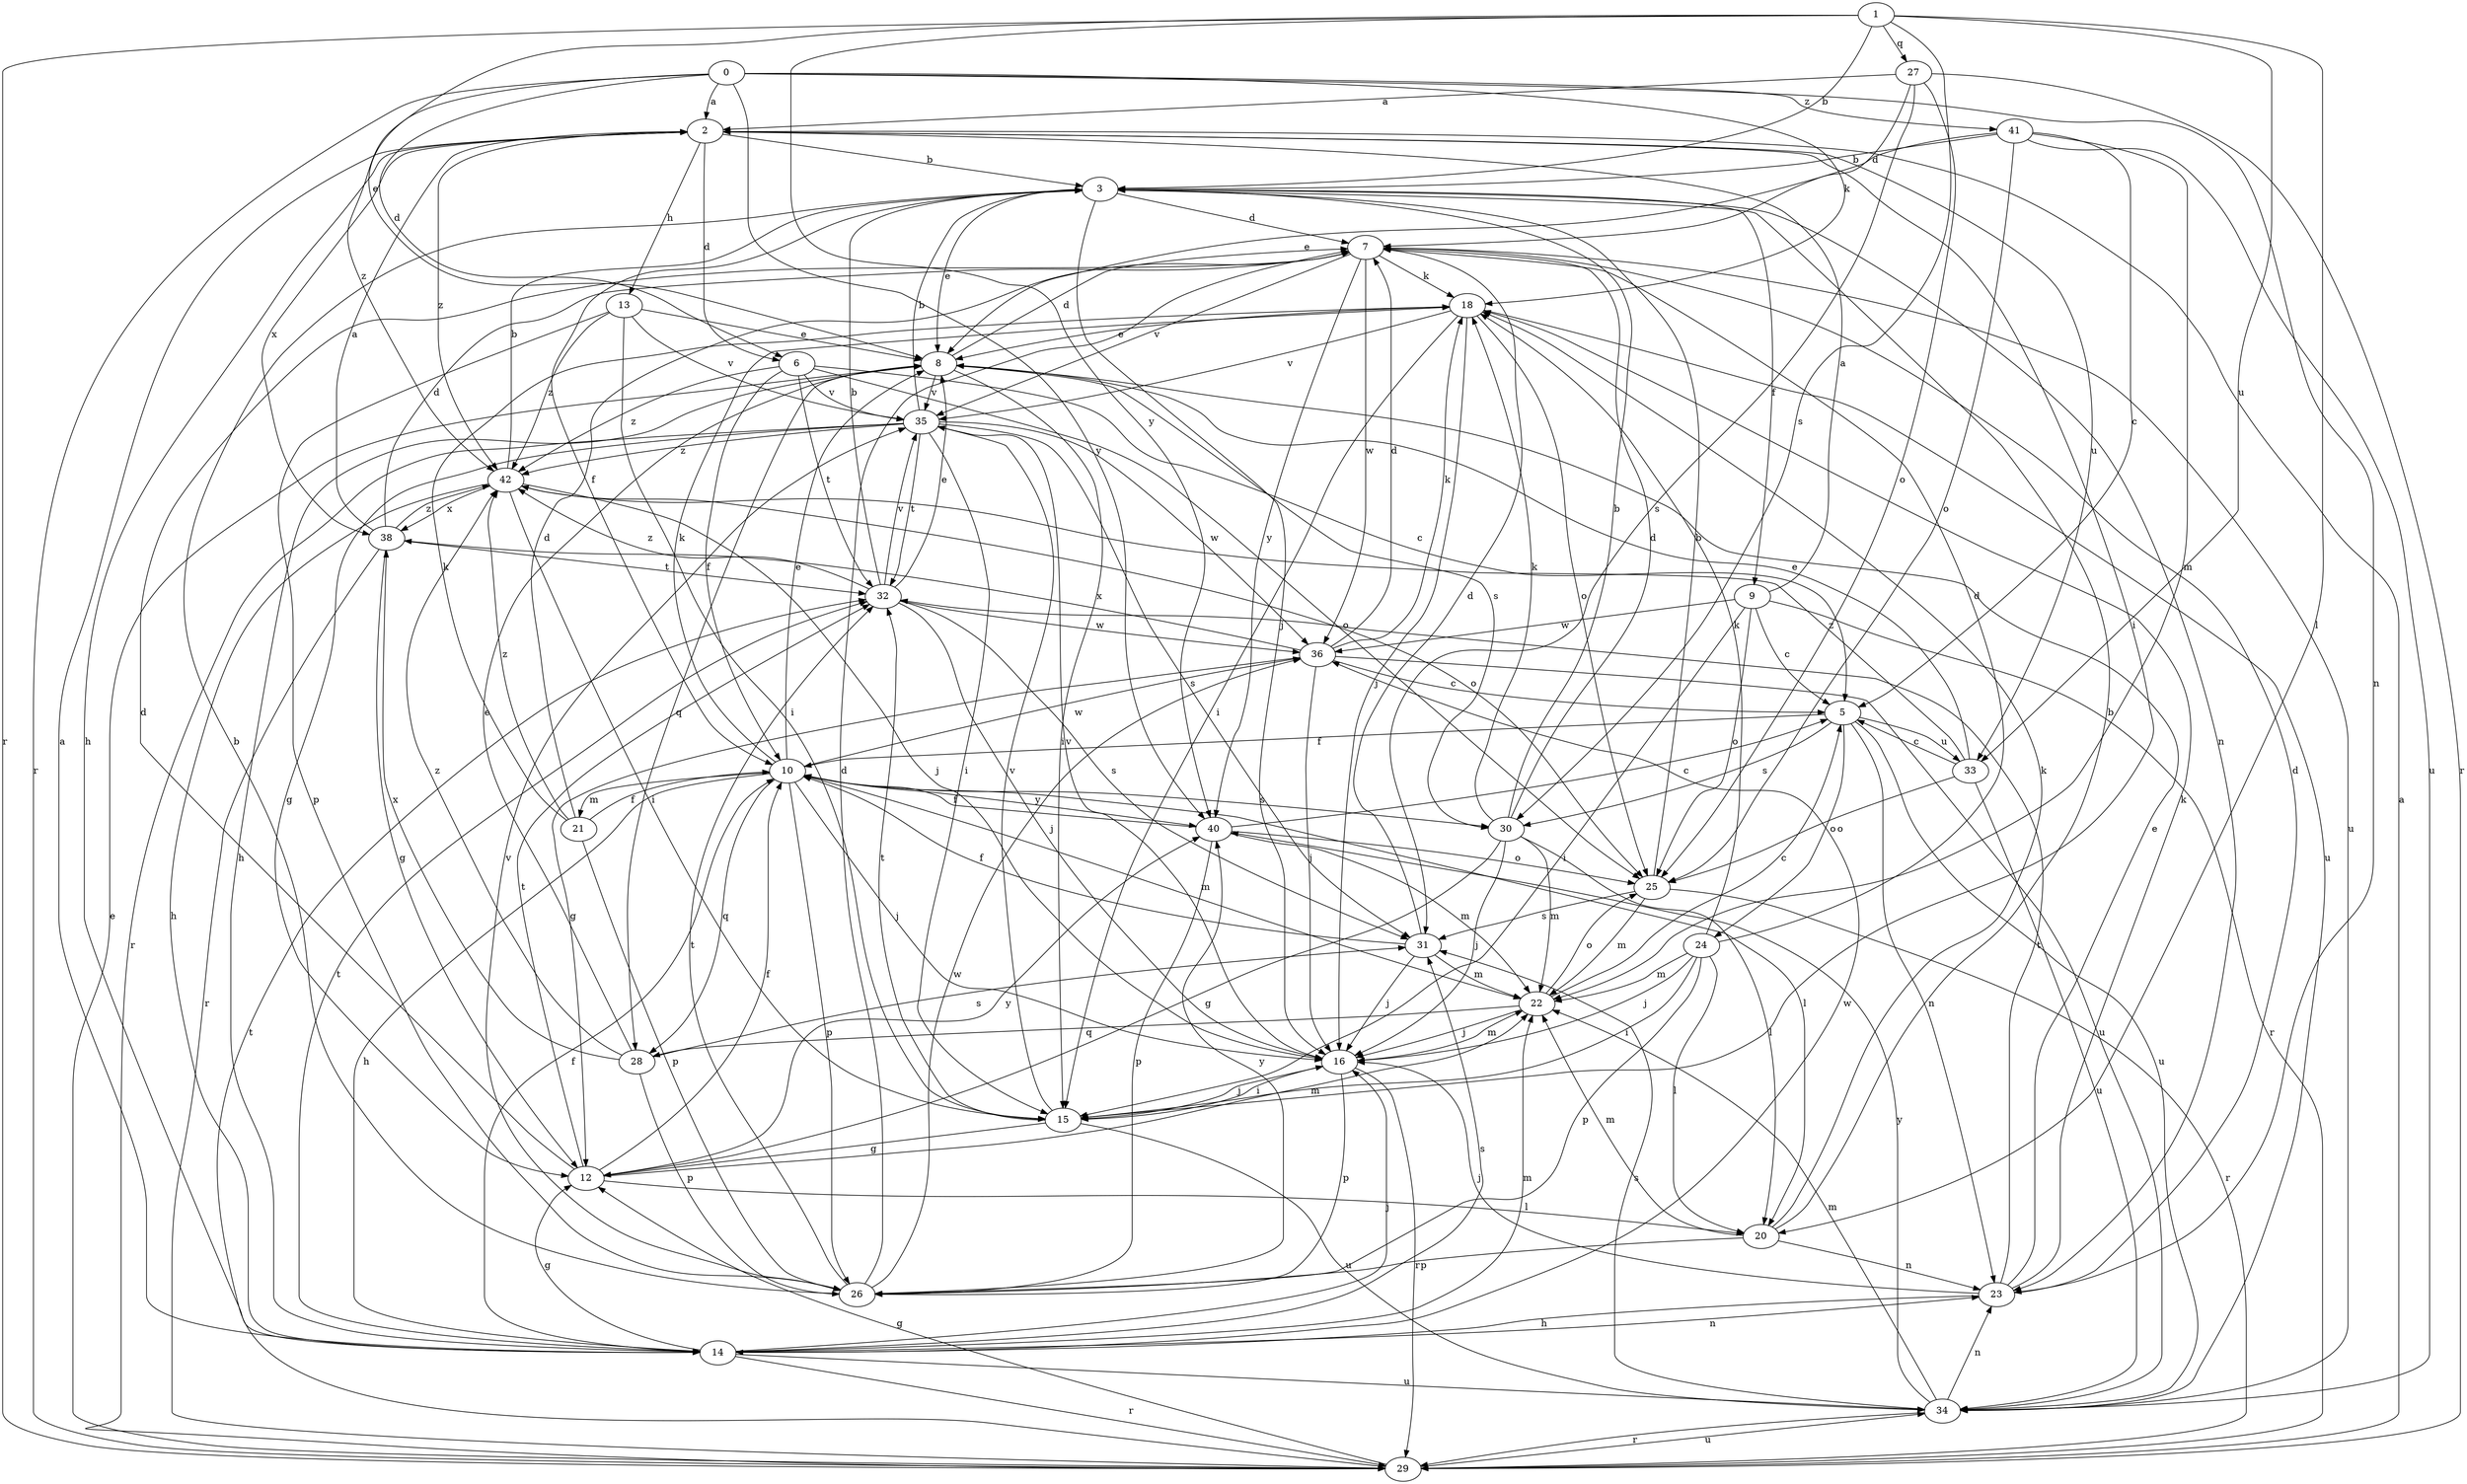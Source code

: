 strict digraph  {
0;
1;
2;
3;
5;
6;
7;
8;
9;
10;
12;
13;
14;
15;
16;
18;
20;
21;
22;
23;
24;
25;
26;
27;
28;
29;
30;
31;
32;
33;
34;
35;
36;
38;
40;
41;
42;
0 -> 2  [label=a];
0 -> 6  [label=d];
0 -> 18  [label=k];
0 -> 23  [label=n];
0 -> 29  [label=r];
0 -> 40  [label=y];
0 -> 41  [label=z];
0 -> 42  [label=z];
1 -> 3  [label=b];
1 -> 8  [label=e];
1 -> 20  [label=l];
1 -> 27  [label=q];
1 -> 29  [label=r];
1 -> 30  [label=s];
1 -> 33  [label=u];
1 -> 40  [label=y];
2 -> 3  [label=b];
2 -> 6  [label=d];
2 -> 13  [label=h];
2 -> 14  [label=h];
2 -> 15  [label=i];
2 -> 33  [label=u];
2 -> 38  [label=x];
2 -> 42  [label=z];
3 -> 7  [label=d];
3 -> 8  [label=e];
3 -> 9  [label=f];
3 -> 10  [label=f];
3 -> 16  [label=j];
3 -> 23  [label=n];
5 -> 10  [label=f];
5 -> 23  [label=n];
5 -> 24  [label=o];
5 -> 30  [label=s];
5 -> 33  [label=u];
5 -> 34  [label=u];
6 -> 5  [label=c];
6 -> 10  [label=f];
6 -> 25  [label=o];
6 -> 32  [label=t];
6 -> 35  [label=v];
6 -> 42  [label=z];
7 -> 18  [label=k];
7 -> 34  [label=u];
7 -> 35  [label=v];
7 -> 36  [label=w];
7 -> 40  [label=y];
8 -> 7  [label=d];
8 -> 14  [label=h];
8 -> 15  [label=i];
8 -> 28  [label=q];
8 -> 30  [label=s];
8 -> 35  [label=v];
9 -> 2  [label=a];
9 -> 5  [label=c];
9 -> 15  [label=i];
9 -> 25  [label=o];
9 -> 29  [label=r];
9 -> 36  [label=w];
10 -> 8  [label=e];
10 -> 14  [label=h];
10 -> 16  [label=j];
10 -> 18  [label=k];
10 -> 20  [label=l];
10 -> 21  [label=m];
10 -> 22  [label=m];
10 -> 26  [label=p];
10 -> 28  [label=q];
10 -> 30  [label=s];
10 -> 36  [label=w];
10 -> 40  [label=y];
12 -> 7  [label=d];
12 -> 10  [label=f];
12 -> 20  [label=l];
12 -> 22  [label=m];
12 -> 32  [label=t];
12 -> 40  [label=y];
13 -> 8  [label=e];
13 -> 15  [label=i];
13 -> 26  [label=p];
13 -> 35  [label=v];
13 -> 42  [label=z];
14 -> 2  [label=a];
14 -> 10  [label=f];
14 -> 12  [label=g];
14 -> 16  [label=j];
14 -> 22  [label=m];
14 -> 23  [label=n];
14 -> 29  [label=r];
14 -> 31  [label=s];
14 -> 32  [label=t];
14 -> 34  [label=u];
14 -> 36  [label=w];
15 -> 12  [label=g];
15 -> 16  [label=j];
15 -> 32  [label=t];
15 -> 34  [label=u];
15 -> 35  [label=v];
16 -> 15  [label=i];
16 -> 22  [label=m];
16 -> 26  [label=p];
16 -> 29  [label=r];
16 -> 35  [label=v];
18 -> 8  [label=e];
18 -> 15  [label=i];
18 -> 16  [label=j];
18 -> 25  [label=o];
18 -> 34  [label=u];
18 -> 35  [label=v];
20 -> 3  [label=b];
20 -> 18  [label=k];
20 -> 22  [label=m];
20 -> 23  [label=n];
20 -> 26  [label=p];
21 -> 7  [label=d];
21 -> 10  [label=f];
21 -> 18  [label=k];
21 -> 26  [label=p];
21 -> 42  [label=z];
22 -> 5  [label=c];
22 -> 16  [label=j];
22 -> 25  [label=o];
22 -> 28  [label=q];
23 -> 7  [label=d];
23 -> 8  [label=e];
23 -> 14  [label=h];
23 -> 16  [label=j];
23 -> 18  [label=k];
23 -> 32  [label=t];
24 -> 7  [label=d];
24 -> 15  [label=i];
24 -> 16  [label=j];
24 -> 18  [label=k];
24 -> 20  [label=l];
24 -> 22  [label=m];
24 -> 26  [label=p];
25 -> 3  [label=b];
25 -> 22  [label=m];
25 -> 29  [label=r];
25 -> 31  [label=s];
26 -> 3  [label=b];
26 -> 7  [label=d];
26 -> 32  [label=t];
26 -> 35  [label=v];
26 -> 36  [label=w];
26 -> 40  [label=y];
27 -> 2  [label=a];
27 -> 7  [label=d];
27 -> 25  [label=o];
27 -> 29  [label=r];
27 -> 31  [label=s];
28 -> 8  [label=e];
28 -> 26  [label=p];
28 -> 31  [label=s];
28 -> 38  [label=x];
28 -> 42  [label=z];
29 -> 2  [label=a];
29 -> 8  [label=e];
29 -> 12  [label=g];
29 -> 32  [label=t];
29 -> 34  [label=u];
30 -> 3  [label=b];
30 -> 7  [label=d];
30 -> 12  [label=g];
30 -> 16  [label=j];
30 -> 18  [label=k];
30 -> 20  [label=l];
30 -> 22  [label=m];
31 -> 7  [label=d];
31 -> 10  [label=f];
31 -> 16  [label=j];
31 -> 22  [label=m];
32 -> 3  [label=b];
32 -> 8  [label=e];
32 -> 16  [label=j];
32 -> 31  [label=s];
32 -> 35  [label=v];
32 -> 36  [label=w];
32 -> 42  [label=z];
33 -> 5  [label=c];
33 -> 8  [label=e];
33 -> 25  [label=o];
33 -> 34  [label=u];
33 -> 42  [label=z];
34 -> 22  [label=m];
34 -> 23  [label=n];
34 -> 29  [label=r];
34 -> 31  [label=s];
34 -> 40  [label=y];
35 -> 3  [label=b];
35 -> 12  [label=g];
35 -> 15  [label=i];
35 -> 29  [label=r];
35 -> 31  [label=s];
35 -> 32  [label=t];
35 -> 36  [label=w];
35 -> 42  [label=z];
36 -> 5  [label=c];
36 -> 7  [label=d];
36 -> 12  [label=g];
36 -> 16  [label=j];
36 -> 18  [label=k];
36 -> 34  [label=u];
36 -> 38  [label=x];
38 -> 2  [label=a];
38 -> 7  [label=d];
38 -> 12  [label=g];
38 -> 29  [label=r];
38 -> 32  [label=t];
38 -> 42  [label=z];
40 -> 5  [label=c];
40 -> 10  [label=f];
40 -> 22  [label=m];
40 -> 25  [label=o];
40 -> 26  [label=p];
41 -> 3  [label=b];
41 -> 5  [label=c];
41 -> 8  [label=e];
41 -> 22  [label=m];
41 -> 25  [label=o];
41 -> 34  [label=u];
42 -> 3  [label=b];
42 -> 14  [label=h];
42 -> 15  [label=i];
42 -> 16  [label=j];
42 -> 25  [label=o];
42 -> 38  [label=x];
}
